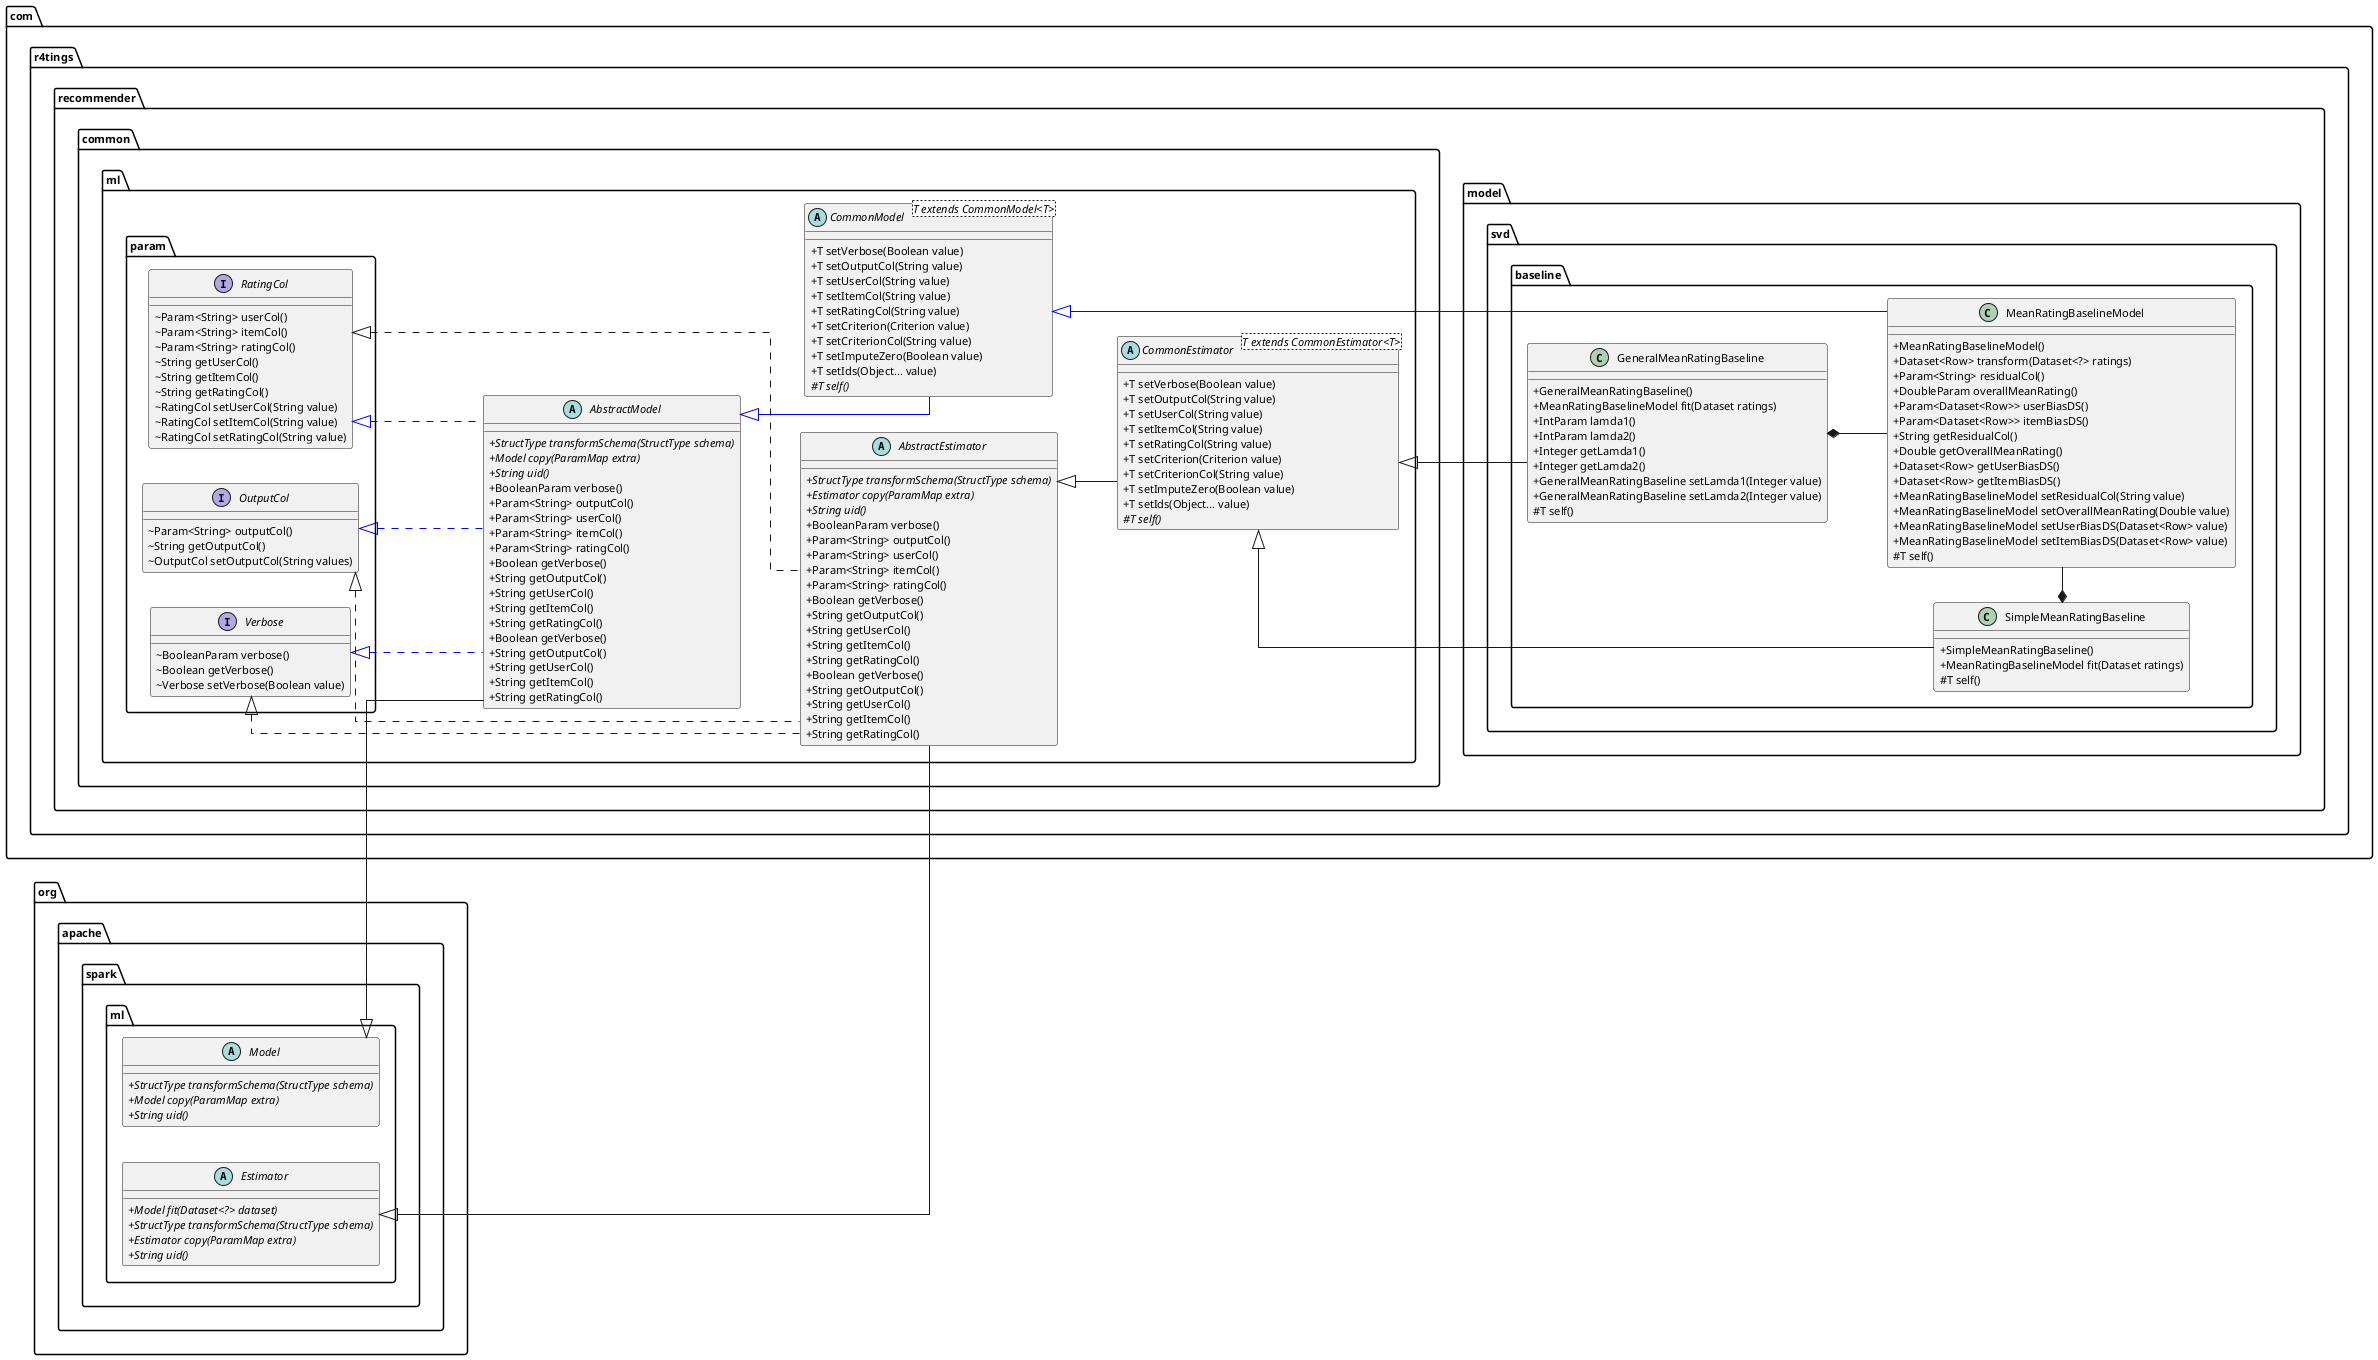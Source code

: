 @startuml

scale 1

skinparam defaultFontName "D2Coding ligature"
skinparam defaultFontSize 11
skinparam shadowing false
skinparam classAttributeIconSize 0

skinparam linetype ortho
left to right direction

package org.apache.spark.ml {
    abstract class Estimator{
        + {abstract} Model fit(Dataset<?> dataset)
        + {abstract} StructType transformSchema(StructType schema)
        + {abstract} Estimator copy(ParamMap extra)
        + {abstract} String uid()
    }
    abstract class Model{
        + {abstract} StructType transformSchema(StructType schema)
        + {abstract} Model copy(ParamMap extra)
        + {abstract} String uid()
    }
}

Estimator .[hidden]left. Model


package com.r4tings.recommender.common.ml.param {
    interface Verbose{
        ~ BooleanParam verbose()
        ~ Boolean getVerbose()
        ~ Verbose setVerbose(Boolean value)
    }
    interface OutputCol{
        ~ Param<String> outputCol()
        ~ String getOutputCol()
        ~ OutputCol setOutputCol(String values)
    }
    interface RatingCol{
        ~ Param<String> userCol()
        ~ Param<String> itemCol()
        ~ Param<String> ratingCol()
        ~ String getUserCol()
        ~ String getItemCol()
        ~ String getRatingCol()
        ~ RatingCol setUserCol(String value)
        ~ RatingCol setItemCol(String value)
        ~ RatingCol setRatingCol(String value)
    }
}

 '  Verbose .[hidden]left. OutputCol
 '  OutputCol .[hidden]left. RatingCol
   'RatingCol .[hidden]left. Estimator


package com.r4tings.recommender.common.ml {

    abstract class AbstractEstimator{
        + {abstract} StructType transformSchema(StructType schema)
        + {abstract} Estimator copy(ParamMap extra)
        + {abstract} String uid()
        + BooleanParam verbose()
        + Param<String> outputCol()
        + Param<String> userCol()
        + Param<String> itemCol()
        + Param<String> ratingCol()
        + Boolean getVerbose()
        + String getOutputCol()
        + String getUserCol()
        + String getItemCol()
        + String getRatingCol()
        + Boolean getVerbose()
        + String getOutputCol()
        + String getUserCol()
        + String getItemCol()
        + String getRatingCol()
    }
    abstract class AbstractModel{
        + {abstract} StructType transformSchema(StructType schema)
        + {abstract} Model copy(ParamMap extra)
        + {abstract} String uid()
        + BooleanParam verbose()
        + Param<String> outputCol()
        + Param<String> userCol()
        + Param<String> itemCol()
        + Param<String> ratingCol()
        + Boolean getVerbose()
        + String getOutputCol()
        + String getUserCol()
        + String getItemCol()
        + String getRatingCol()
        + Boolean getVerbose()
        + String getOutputCol()
        + String getUserCol()
        + String getItemCol()
        + String getRatingCol()
    }
    abstract class CommonEstimator<T extends CommonEstimator<T>>{
        + T setVerbose(Boolean value)
        + T setOutputCol(String value)
        + T setUserCol(String value)
        + T setItemCol(String value)
        + T setRatingCol(String value)
        + T setCriterion(Criterion value)
        + T setCriterionCol(String value)
        + T setImputeZero(Boolean value)
        + T setIds(Object... value)
        # {abstract} T self()
    }
    abstract class CommonModel<T extends CommonModel<T>>{
        + T setVerbose(Boolean value)
        + T setOutputCol(String value)
        + T setUserCol(String value)
        + T setItemCol(String value)
        + T setRatingCol(String value)
        + T setCriterion(Criterion value)
        + T setCriterionCol(String value)
        + T setImputeZero(Boolean value)
        + T setIds(Object... value)
        # {abstract} T self()
    }


}

   'AbstractEstimator .[hidden]left. AbstractModel

' CommonEstimator .[hidden]right. CommonModel
'  Estimator .[hidden]down. AbstractEstimator
'  AbstractEstimator .[hidden]up. Estimator

   Estimator .[hidden]down.. AbstractEstimator
   'Model .[hidden]. AbstractModel

Estimator <|-- AbstractEstimator
Model <|-- AbstractModel


Verbose <|... AbstractEstimator
OutputCol <|.. AbstractEstimator
RatingCol <|.. AbstractEstimator


Estimator .[hidden]down. AbstractEstimator
Model .[hidden]down. AbstractModel


Verbose <|.[#blue]. AbstractModel
OutputCol <|.[#blue]. AbstractModel
RatingCol <|.[#blue]. AbstractModel


AbstractEstimator <|-- CommonEstimator
AbstractModel <|-[#blue]- CommonModel



package com.r4tings.recommender.model.svd.baseline {
    class SimpleMeanRatingBaseline{
        + SimpleMeanRatingBaseline()
        + MeanRatingBaselineModel fit(Dataset ratings)
        # T self()
    }
    class GeneralMeanRatingBaseline{
        + GeneralMeanRatingBaseline()
        + MeanRatingBaselineModel fit(Dataset ratings)
        + IntParam lamda1()
        + IntParam lamda2()
        + Integer getLamda1()
        + Integer getLamda2()
        + GeneralMeanRatingBaseline setLamda1(Integer value)
        + GeneralMeanRatingBaseline setLamda2(Integer value)
        # T self()
    }
    class MeanRatingBaselineModel{
        + MeanRatingBaselineModel()
        + Dataset<Row> transform(Dataset<?> ratings)
        + Param<String> residualCol()
        + DoubleParam overallMeanRating()
        + Param<Dataset<Row>> userBiasDS()
        + Param<Dataset<Row>> itemBiasDS()
        + String getResidualCol()
        + Double getOverallMeanRating()
        + Dataset<Row> getUserBiasDS()
        + Dataset<Row> getItemBiasDS()
        + MeanRatingBaselineModel setResidualCol(String value)
        + MeanRatingBaselineModel setOverallMeanRating(Double value)
        + MeanRatingBaselineModel setUserBiasDS(Dataset<Row> value)
        + MeanRatingBaselineModel setItemBiasDS(Dataset<Row> value)
        # T self()
    }
}

CommonEstimator <|-- SimpleMeanRatingBaseline
CommonEstimator <|-- GeneralMeanRatingBaseline

CommonEstimator .[hidden]. GeneralMeanRatingBaseline

'SimpleMeanRatingBaseline .[hidden]left. GeneralMeanRatingBaseline


CommonModel .[hidden]. GeneralMeanRatingBaseline

CommonModel <|-[#blue]- MeanRatingBaselineModel



SimpleMeanRatingBaseline *-right- MeanRatingBaselineModel
GeneralMeanRatingBaseline *-- MeanRatingBaselineModel


 '   Estimator <|-down- AbstractEstimator
 '   Model <|-down- AbstractModel

'  CommonEstimator <|-left- SimpleMeanRatingBaseline
'  CommonEstimator <|-left- GeneralMeanRatingBaseline
'  CommonModel <|-left- MeanRatingBaselineModel


   ' Verbose <|.left. AbstractEstimator
   ' OutputCol <|.. AbstractEstimator
   ' RatingCol <|.. AbstractEstimator



@enduml
